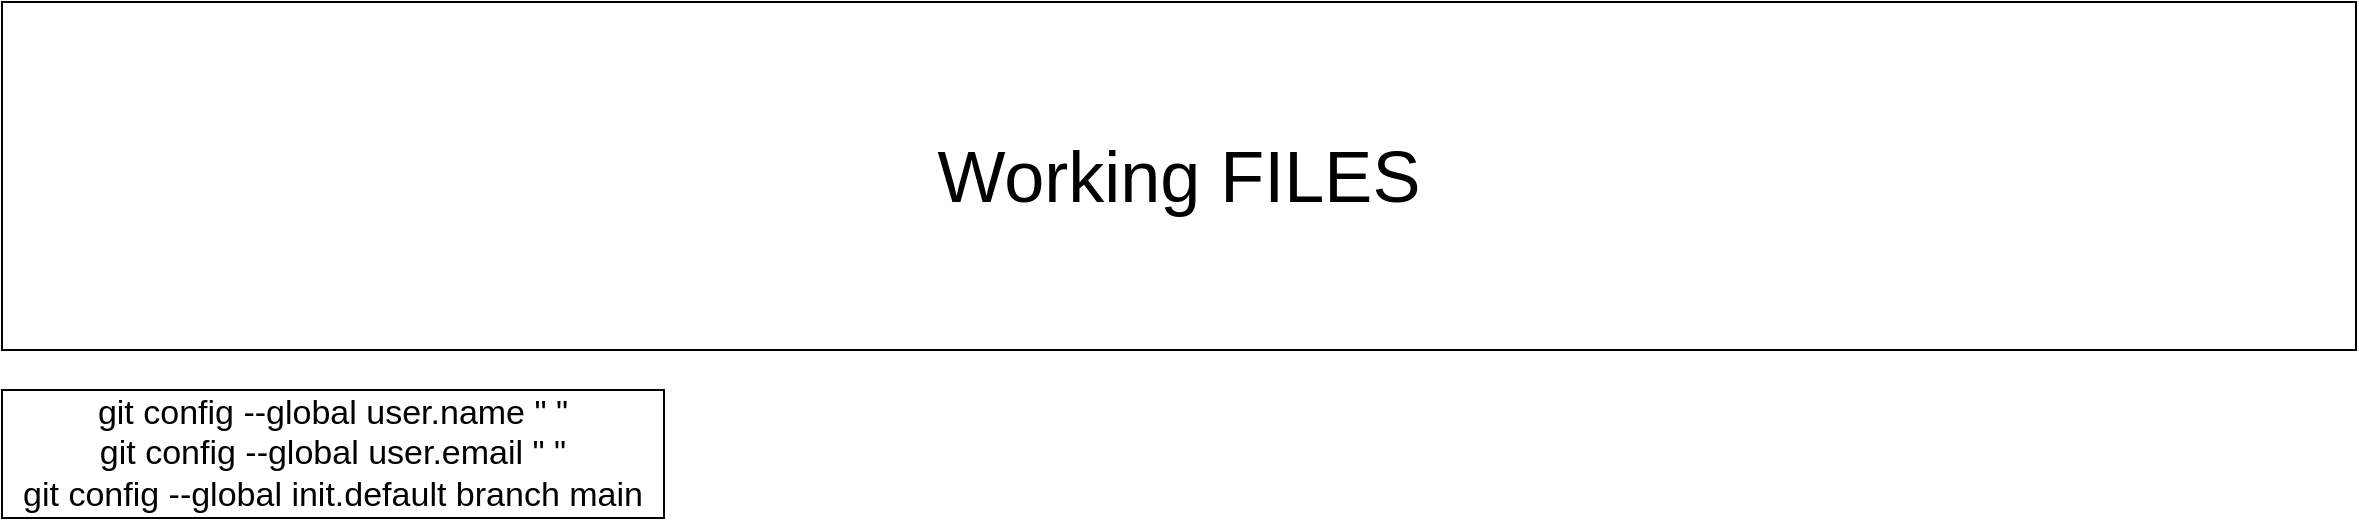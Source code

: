 <mxfile version="27.1.4">
  <diagram name="第 1 页" id="GgkxnlQXzHrn6yfhAk_E">
    <mxGraphModel dx="1594" dy="652" grid="0" gridSize="10" guides="1" tooltips="1" connect="1" arrows="1" fold="1" page="1" pageScale="1" pageWidth="1920" pageHeight="1200" math="0" shadow="0">
      <root>
        <mxCell id="0" />
        <mxCell id="1" parent="0" />
        <mxCell id="Thgo0oSLKI5nVbTJPh4o-1" value="Working FILES" style="rounded=0;whiteSpace=wrap;html=1;fontSize=36;" vertex="1" parent="1">
          <mxGeometry x="321" y="735" width="1177" height="174" as="geometry" />
        </mxCell>
        <mxCell id="Thgo0oSLKI5nVbTJPh4o-5" value="git config --global user.name &quot; &quot;&lt;div&gt;git config --global user.email &quot; &quot;&lt;/div&gt;&lt;div&gt;git config --global init.default branch main&lt;/div&gt;" style="rounded=0;whiteSpace=wrap;html=1;fontSize=17;" vertex="1" parent="1">
          <mxGeometry x="321" y="929" width="331" height="64" as="geometry" />
        </mxCell>
      </root>
    </mxGraphModel>
  </diagram>
</mxfile>
